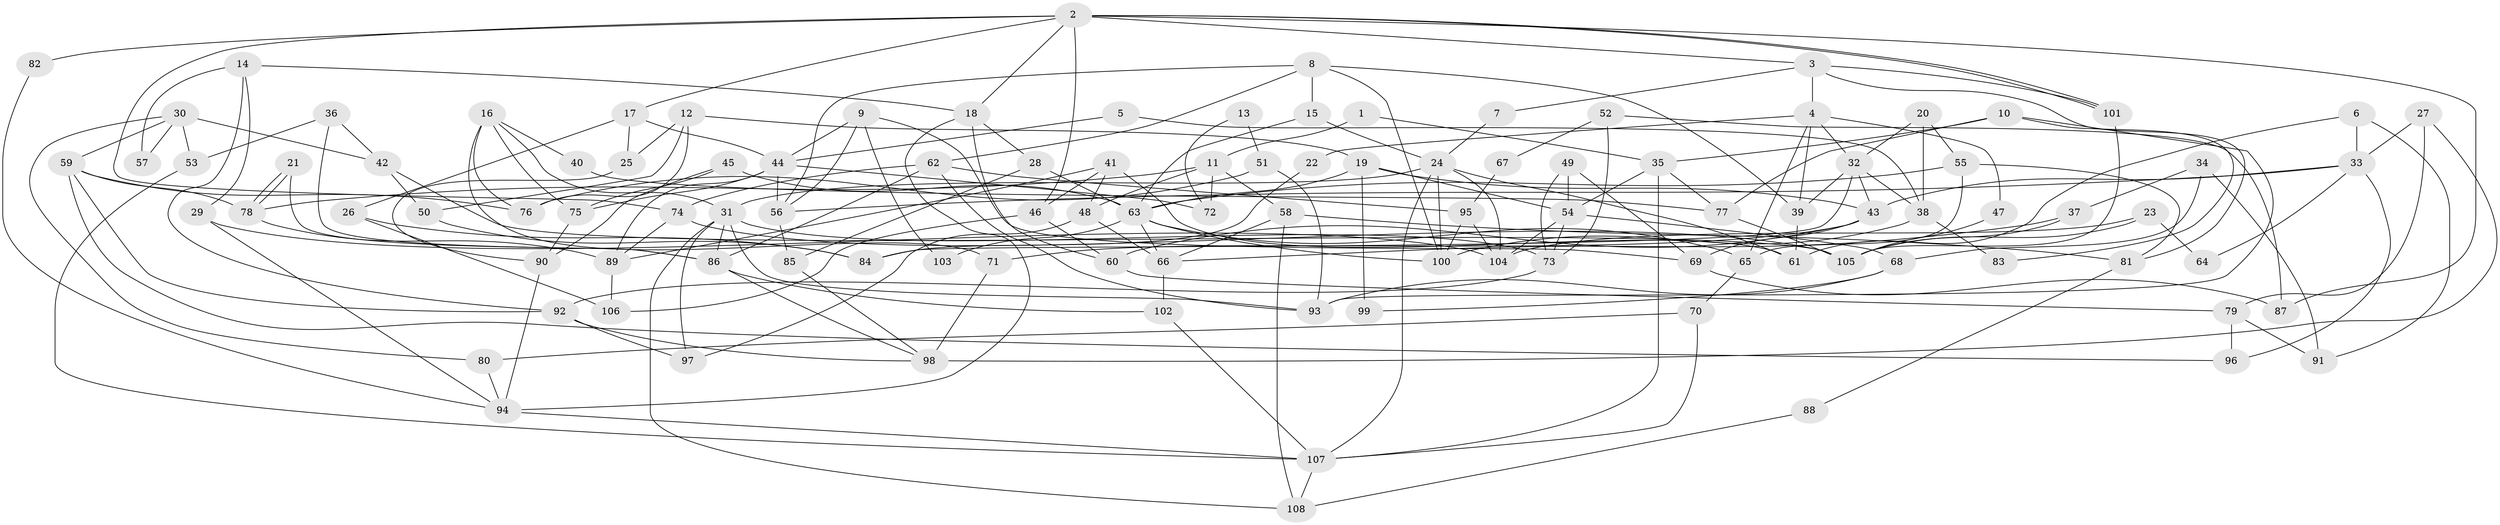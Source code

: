 // coarse degree distribution, {6: 0.24242424242424243, 18: 0.030303030303030304, 4: 0.18181818181818182, 9: 0.030303030303030304, 5: 0.09090909090909091, 3: 0.06060606060606061, 12: 0.06060606060606061, 7: 0.12121212121212122, 10: 0.09090909090909091, 8: 0.06060606060606061, 2: 0.030303030303030304}
// Generated by graph-tools (version 1.1) at 2025/51/03/04/25 22:51:20]
// undirected, 108 vertices, 216 edges
graph export_dot {
  node [color=gray90,style=filled];
  1;
  2;
  3;
  4;
  5;
  6;
  7;
  8;
  9;
  10;
  11;
  12;
  13;
  14;
  15;
  16;
  17;
  18;
  19;
  20;
  21;
  22;
  23;
  24;
  25;
  26;
  27;
  28;
  29;
  30;
  31;
  32;
  33;
  34;
  35;
  36;
  37;
  38;
  39;
  40;
  41;
  42;
  43;
  44;
  45;
  46;
  47;
  48;
  49;
  50;
  51;
  52;
  53;
  54;
  55;
  56;
  57;
  58;
  59;
  60;
  61;
  62;
  63;
  64;
  65;
  66;
  67;
  68;
  69;
  70;
  71;
  72;
  73;
  74;
  75;
  76;
  77;
  78;
  79;
  80;
  81;
  82;
  83;
  84;
  85;
  86;
  87;
  88;
  89;
  90;
  91;
  92;
  93;
  94;
  95;
  96;
  97;
  98;
  99;
  100;
  101;
  102;
  103;
  104;
  105;
  106;
  107;
  108;
  1 -- 11;
  1 -- 35;
  2 -- 46;
  2 -- 101;
  2 -- 101;
  2 -- 3;
  2 -- 17;
  2 -- 18;
  2 -- 74;
  2 -- 82;
  2 -- 87;
  3 -- 101;
  3 -- 4;
  3 -- 7;
  3 -- 81;
  4 -- 32;
  4 -- 22;
  4 -- 39;
  4 -- 47;
  4 -- 65;
  5 -- 38;
  5 -- 44;
  6 -- 91;
  6 -- 61;
  6 -- 33;
  7 -- 24;
  8 -- 62;
  8 -- 15;
  8 -- 39;
  8 -- 56;
  8 -- 100;
  9 -- 56;
  9 -- 44;
  9 -- 69;
  9 -- 103;
  10 -- 93;
  10 -- 35;
  10 -- 77;
  10 -- 83;
  11 -- 48;
  11 -- 58;
  11 -- 72;
  11 -- 78;
  12 -- 50;
  12 -- 19;
  12 -- 25;
  12 -- 76;
  13 -- 72;
  13 -- 51;
  14 -- 18;
  14 -- 29;
  14 -- 57;
  14 -- 92;
  15 -- 63;
  15 -- 24;
  16 -- 75;
  16 -- 31;
  16 -- 40;
  16 -- 71;
  16 -- 76;
  17 -- 44;
  17 -- 25;
  17 -- 26;
  18 -- 60;
  18 -- 28;
  18 -- 94;
  19 -- 43;
  19 -- 63;
  19 -- 54;
  19 -- 99;
  20 -- 38;
  20 -- 32;
  20 -- 55;
  21 -- 78;
  21 -- 78;
  21 -- 86;
  22 -- 84;
  23 -- 105;
  23 -- 104;
  23 -- 64;
  24 -- 31;
  24 -- 104;
  24 -- 61;
  24 -- 100;
  24 -- 107;
  25 -- 90;
  26 -- 106;
  26 -- 84;
  27 -- 33;
  27 -- 98;
  27 -- 79;
  28 -- 63;
  28 -- 85;
  29 -- 104;
  29 -- 94;
  30 -- 80;
  30 -- 59;
  30 -- 42;
  30 -- 53;
  30 -- 57;
  31 -- 108;
  31 -- 73;
  31 -- 86;
  31 -- 93;
  31 -- 97;
  32 -- 39;
  32 -- 43;
  32 -- 38;
  32 -- 84;
  33 -- 56;
  33 -- 43;
  33 -- 64;
  33 -- 96;
  34 -- 37;
  34 -- 68;
  34 -- 91;
  35 -- 107;
  35 -- 54;
  35 -- 77;
  36 -- 42;
  36 -- 53;
  36 -- 86;
  37 -- 66;
  37 -- 105;
  38 -- 100;
  38 -- 83;
  39 -- 61;
  40 -- 77;
  41 -- 89;
  41 -- 61;
  41 -- 46;
  41 -- 48;
  42 -- 105;
  42 -- 50;
  43 -- 71;
  43 -- 60;
  43 -- 69;
  44 -- 56;
  44 -- 75;
  44 -- 72;
  44 -- 89;
  45 -- 90;
  45 -- 63;
  45 -- 75;
  46 -- 60;
  46 -- 106;
  47 -- 105;
  48 -- 97;
  48 -- 66;
  49 -- 69;
  49 -- 73;
  49 -- 54;
  50 -- 84;
  51 -- 76;
  51 -- 93;
  52 -- 87;
  52 -- 73;
  52 -- 67;
  53 -- 107;
  54 -- 68;
  54 -- 73;
  54 -- 104;
  55 -- 63;
  55 -- 65;
  55 -- 81;
  56 -- 85;
  58 -- 66;
  58 -- 81;
  58 -- 108;
  59 -- 78;
  59 -- 76;
  59 -- 92;
  59 -- 96;
  60 -- 79;
  62 -- 74;
  62 -- 86;
  62 -- 93;
  62 -- 95;
  63 -- 65;
  63 -- 100;
  63 -- 66;
  63 -- 103;
  65 -- 70;
  66 -- 102;
  67 -- 95;
  68 -- 93;
  68 -- 99;
  69 -- 87;
  70 -- 107;
  70 -- 80;
  71 -- 98;
  73 -- 92;
  74 -- 89;
  74 -- 105;
  75 -- 90;
  77 -- 105;
  78 -- 89;
  79 -- 96;
  79 -- 91;
  80 -- 94;
  81 -- 88;
  82 -- 94;
  85 -- 98;
  86 -- 98;
  86 -- 102;
  88 -- 108;
  89 -- 106;
  90 -- 94;
  92 -- 97;
  92 -- 98;
  94 -- 107;
  95 -- 100;
  95 -- 104;
  101 -- 105;
  102 -- 107;
  107 -- 108;
}
